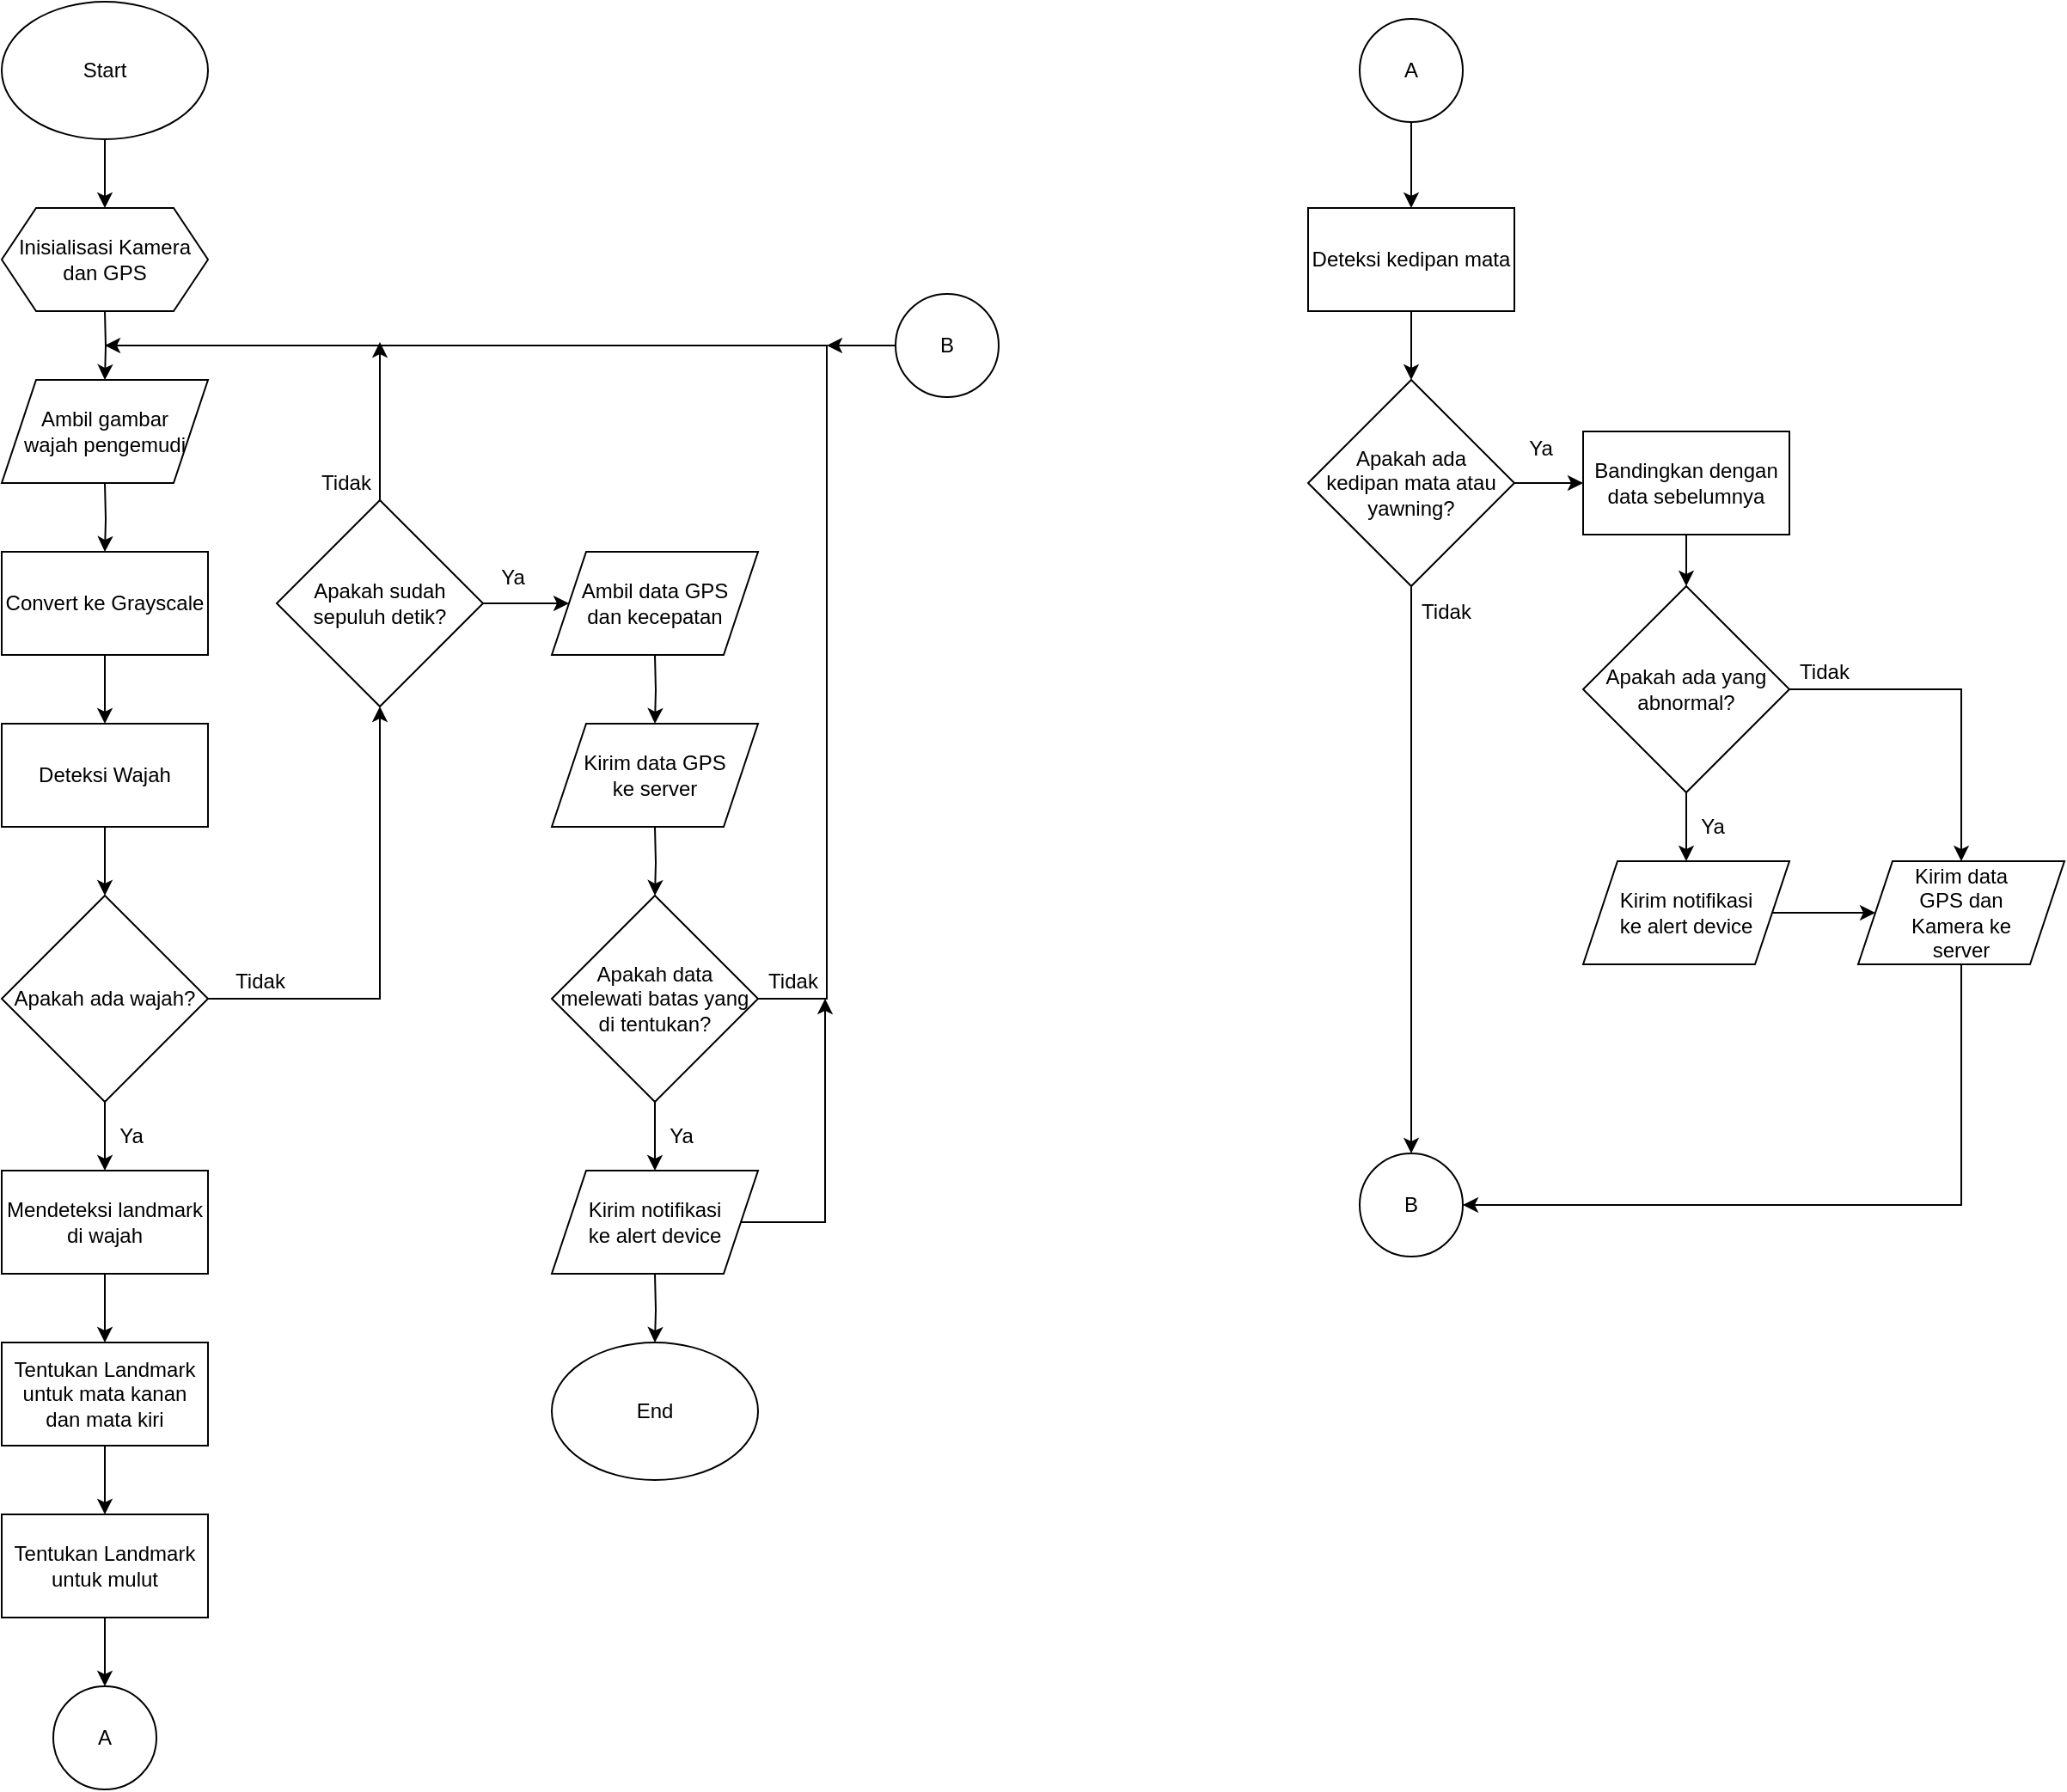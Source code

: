 <mxfile version="14.5.10" type="github">
  <diagram id="o2fH_WWDMF9li2Jf_rtt" name="Page-1">
    <mxGraphModel dx="2076" dy="1114" grid="1" gridSize="10" guides="1" tooltips="1" connect="1" arrows="1" fold="1" page="1" pageScale="1" pageWidth="850" pageHeight="1100" math="0" shadow="0">
      <root>
        <mxCell id="0" />
        <mxCell id="1" parent="0" />
        <mxCell id="26X6T3ZS9L2JQqSbIRwc-3" style="edgeStyle=orthogonalEdgeStyle;rounded=0;orthogonalLoop=1;jettySize=auto;html=1;exitX=0.5;exitY=1;exitDx=0;exitDy=0;startArrow=none;startFill=0;" edge="1" parent="1" source="26X6T3ZS9L2JQqSbIRwc-1">
          <mxGeometry relative="1" as="geometry">
            <mxPoint x="180" y="160" as="targetPoint" />
          </mxGeometry>
        </mxCell>
        <mxCell id="26X6T3ZS9L2JQqSbIRwc-1" value="Start" style="ellipse;whiteSpace=wrap;html=1;" vertex="1" parent="1">
          <mxGeometry x="120" y="40" width="120" height="80" as="geometry" />
        </mxCell>
        <mxCell id="26X6T3ZS9L2JQqSbIRwc-6" value="" style="edgeStyle=orthogonalEdgeStyle;rounded=0;orthogonalLoop=1;jettySize=auto;html=1;startArrow=none;startFill=0;" edge="1" parent="1">
          <mxGeometry relative="1" as="geometry">
            <mxPoint x="180" y="220" as="sourcePoint" />
            <mxPoint x="180" y="260" as="targetPoint" />
          </mxGeometry>
        </mxCell>
        <mxCell id="26X6T3ZS9L2JQqSbIRwc-8" value="" style="edgeStyle=orthogonalEdgeStyle;rounded=0;orthogonalLoop=1;jettySize=auto;html=1;startArrow=none;startFill=0;" edge="1" parent="1" target="26X6T3ZS9L2JQqSbIRwc-7">
          <mxGeometry relative="1" as="geometry">
            <mxPoint x="180" y="320" as="sourcePoint" />
          </mxGeometry>
        </mxCell>
        <mxCell id="26X6T3ZS9L2JQqSbIRwc-10" value="" style="edgeStyle=orthogonalEdgeStyle;rounded=0;orthogonalLoop=1;jettySize=auto;html=1;startArrow=none;startFill=0;" edge="1" parent="1" source="26X6T3ZS9L2JQqSbIRwc-7" target="26X6T3ZS9L2JQqSbIRwc-9">
          <mxGeometry relative="1" as="geometry" />
        </mxCell>
        <mxCell id="26X6T3ZS9L2JQqSbIRwc-7" value="Convert ke Grayscale" style="whiteSpace=wrap;html=1;rounded=0;" vertex="1" parent="1">
          <mxGeometry x="120" y="360" width="120" height="60" as="geometry" />
        </mxCell>
        <mxCell id="26X6T3ZS9L2JQqSbIRwc-13" style="edgeStyle=orthogonalEdgeStyle;rounded=0;orthogonalLoop=1;jettySize=auto;html=1;exitX=0.5;exitY=1;exitDx=0;exitDy=0;entryX=0.5;entryY=0;entryDx=0;entryDy=0;startArrow=none;startFill=0;" edge="1" parent="1" source="26X6T3ZS9L2JQqSbIRwc-9" target="26X6T3ZS9L2JQqSbIRwc-11">
          <mxGeometry relative="1" as="geometry" />
        </mxCell>
        <mxCell id="26X6T3ZS9L2JQqSbIRwc-9" value="Deteksi Wajah" style="whiteSpace=wrap;html=1;rounded=0;" vertex="1" parent="1">
          <mxGeometry x="120" y="460" width="120" height="60" as="geometry" />
        </mxCell>
        <mxCell id="26X6T3ZS9L2JQqSbIRwc-16" value="" style="edgeStyle=orthogonalEdgeStyle;rounded=0;orthogonalLoop=1;jettySize=auto;html=1;startArrow=none;startFill=0;" edge="1" parent="1" source="26X6T3ZS9L2JQqSbIRwc-11" target="26X6T3ZS9L2JQqSbIRwc-15">
          <mxGeometry relative="1" as="geometry" />
        </mxCell>
        <mxCell id="26X6T3ZS9L2JQqSbIRwc-26" style="edgeStyle=orthogonalEdgeStyle;rounded=0;orthogonalLoop=1;jettySize=auto;html=1;exitX=1;exitY=0.5;exitDx=0;exitDy=0;entryX=0.5;entryY=1;entryDx=0;entryDy=0;startArrow=none;startFill=0;" edge="1" parent="1" source="26X6T3ZS9L2JQqSbIRwc-11" target="26X6T3ZS9L2JQqSbIRwc-24">
          <mxGeometry relative="1" as="geometry" />
        </mxCell>
        <mxCell id="26X6T3ZS9L2JQqSbIRwc-11" value="Apakah ada wajah?" style="rhombus;whiteSpace=wrap;html=1;" vertex="1" parent="1">
          <mxGeometry x="120" y="560" width="120" height="120" as="geometry" />
        </mxCell>
        <mxCell id="26X6T3ZS9L2JQqSbIRwc-14" value="Tidak" style="text;html=1;align=center;verticalAlign=middle;resizable=0;points=[];autosize=1;strokeColor=none;" vertex="1" parent="1">
          <mxGeometry x="250" y="600" width="40" height="20" as="geometry" />
        </mxCell>
        <mxCell id="26X6T3ZS9L2JQqSbIRwc-18" value="" style="edgeStyle=orthogonalEdgeStyle;rounded=0;orthogonalLoop=1;jettySize=auto;html=1;startArrow=none;startFill=0;" edge="1" parent="1" source="26X6T3ZS9L2JQqSbIRwc-15" target="26X6T3ZS9L2JQqSbIRwc-17">
          <mxGeometry relative="1" as="geometry" />
        </mxCell>
        <mxCell id="26X6T3ZS9L2JQqSbIRwc-15" value="Mendeteksi landmark di wajah" style="whiteSpace=wrap;html=1;" vertex="1" parent="1">
          <mxGeometry x="120" y="720" width="120" height="60" as="geometry" />
        </mxCell>
        <mxCell id="26X6T3ZS9L2JQqSbIRwc-20" value="" style="edgeStyle=orthogonalEdgeStyle;rounded=0;orthogonalLoop=1;jettySize=auto;html=1;startArrow=none;startFill=0;" edge="1" parent="1" source="26X6T3ZS9L2JQqSbIRwc-17" target="26X6T3ZS9L2JQqSbIRwc-19">
          <mxGeometry relative="1" as="geometry" />
        </mxCell>
        <mxCell id="26X6T3ZS9L2JQqSbIRwc-17" value="Tentukan Landmark untuk mata kanan dan mata kiri" style="whiteSpace=wrap;html=1;" vertex="1" parent="1">
          <mxGeometry x="120" y="820" width="120" height="60" as="geometry" />
        </mxCell>
        <mxCell id="26X6T3ZS9L2JQqSbIRwc-22" value="" style="edgeStyle=orthogonalEdgeStyle;rounded=0;orthogonalLoop=1;jettySize=auto;html=1;startArrow=none;startFill=0;" edge="1" parent="1" source="26X6T3ZS9L2JQqSbIRwc-19" target="26X6T3ZS9L2JQqSbIRwc-21">
          <mxGeometry relative="1" as="geometry" />
        </mxCell>
        <mxCell id="26X6T3ZS9L2JQqSbIRwc-19" value="Tentukan Landmark untuk mulut" style="whiteSpace=wrap;html=1;" vertex="1" parent="1">
          <mxGeometry x="120" y="920" width="120" height="60" as="geometry" />
        </mxCell>
        <mxCell id="26X6T3ZS9L2JQqSbIRwc-21" value="A" style="ellipse;whiteSpace=wrap;html=1;" vertex="1" parent="1">
          <mxGeometry x="150" y="1020" width="60" height="60" as="geometry" />
        </mxCell>
        <mxCell id="26X6T3ZS9L2JQqSbIRwc-54" style="edgeStyle=orthogonalEdgeStyle;rounded=0;orthogonalLoop=1;jettySize=auto;html=1;exitX=0.5;exitY=1;exitDx=0;exitDy=0;entryX=0.5;entryY=0;entryDx=0;entryDy=0;startArrow=none;startFill=0;" edge="1" parent="1" source="26X6T3ZS9L2JQqSbIRwc-23" target="26X6T3ZS9L2JQqSbIRwc-53">
          <mxGeometry relative="1" as="geometry" />
        </mxCell>
        <mxCell id="26X6T3ZS9L2JQqSbIRwc-23" value="A" style="ellipse;whiteSpace=wrap;html=1;" vertex="1" parent="1">
          <mxGeometry x="910" y="50" width="60" height="60" as="geometry" />
        </mxCell>
        <mxCell id="26X6T3ZS9L2JQqSbIRwc-27" style="edgeStyle=orthogonalEdgeStyle;rounded=0;orthogonalLoop=1;jettySize=auto;html=1;exitX=0.5;exitY=0;exitDx=0;exitDy=0;startArrow=none;startFill=0;" edge="1" parent="1" source="26X6T3ZS9L2JQqSbIRwc-24">
          <mxGeometry relative="1" as="geometry">
            <mxPoint x="180" y="240" as="targetPoint" />
            <Array as="points">
              <mxPoint x="340" y="240" />
            </Array>
          </mxGeometry>
        </mxCell>
        <mxCell id="26X6T3ZS9L2JQqSbIRwc-30" style="edgeStyle=orthogonalEdgeStyle;rounded=0;orthogonalLoop=1;jettySize=auto;html=1;exitX=1;exitY=0.5;exitDx=0;exitDy=0;entryX=0;entryY=0.5;entryDx=0;entryDy=0;startArrow=none;startFill=0;" edge="1" parent="1" source="26X6T3ZS9L2JQqSbIRwc-24" target="26X6T3ZS9L2JQqSbIRwc-50">
          <mxGeometry relative="1" as="geometry">
            <mxPoint x="440" y="390" as="targetPoint" />
          </mxGeometry>
        </mxCell>
        <mxCell id="26X6T3ZS9L2JQqSbIRwc-24" value="&lt;div&gt;Apakah sudah&lt;/div&gt;&lt;div&gt; sepuluh detik?&lt;/div&gt;" style="rhombus;whiteSpace=wrap;html=1;" vertex="1" parent="1">
          <mxGeometry x="280" y="330" width="120" height="120" as="geometry" />
        </mxCell>
        <mxCell id="26X6T3ZS9L2JQqSbIRwc-28" value="Tidak" style="text;html=1;align=center;verticalAlign=middle;resizable=0;points=[];autosize=1;strokeColor=none;" vertex="1" parent="1">
          <mxGeometry x="300" y="310" width="40" height="20" as="geometry" />
        </mxCell>
        <mxCell id="26X6T3ZS9L2JQqSbIRwc-35" value="" style="edgeStyle=orthogonalEdgeStyle;rounded=0;orthogonalLoop=1;jettySize=auto;html=1;startArrow=none;startFill=0;" edge="1" parent="1">
          <mxGeometry relative="1" as="geometry">
            <mxPoint x="500" y="420" as="sourcePoint" />
            <mxPoint x="500" y="460" as="targetPoint" />
          </mxGeometry>
        </mxCell>
        <mxCell id="26X6T3ZS9L2JQqSbIRwc-31" value="Ya" style="text;html=1;align=center;verticalAlign=middle;resizable=0;points=[];autosize=1;strokeColor=none;" vertex="1" parent="1">
          <mxGeometry x="402" y="365" width="30" height="20" as="geometry" />
        </mxCell>
        <mxCell id="26X6T3ZS9L2JQqSbIRwc-33" value="Ya" style="text;html=1;align=center;verticalAlign=middle;resizable=0;points=[];autosize=1;strokeColor=none;" vertex="1" parent="1">
          <mxGeometry x="180" y="690" width="30" height="20" as="geometry" />
        </mxCell>
        <mxCell id="26X6T3ZS9L2JQqSbIRwc-39" value="" style="edgeStyle=orthogonalEdgeStyle;rounded=0;orthogonalLoop=1;jettySize=auto;html=1;startArrow=none;startFill=0;" edge="1" parent="1" target="26X6T3ZS9L2JQqSbIRwc-38">
          <mxGeometry relative="1" as="geometry">
            <mxPoint x="500" y="520" as="sourcePoint" />
          </mxGeometry>
        </mxCell>
        <mxCell id="26X6T3ZS9L2JQqSbIRwc-41" style="edgeStyle=orthogonalEdgeStyle;rounded=0;orthogonalLoop=1;jettySize=auto;html=1;exitX=0.5;exitY=1;exitDx=0;exitDy=0;entryX=0.5;entryY=0;entryDx=0;entryDy=0;startArrow=none;startFill=0;" edge="1" parent="1" source="26X6T3ZS9L2JQqSbIRwc-38">
          <mxGeometry relative="1" as="geometry">
            <mxPoint x="500" y="720" as="targetPoint" />
          </mxGeometry>
        </mxCell>
        <mxCell id="26X6T3ZS9L2JQqSbIRwc-43" style="edgeStyle=orthogonalEdgeStyle;rounded=0;orthogonalLoop=1;jettySize=auto;html=1;exitX=1;exitY=0.5;exitDx=0;exitDy=0;startArrow=none;startFill=0;" edge="1" parent="1" source="26X6T3ZS9L2JQqSbIRwc-38">
          <mxGeometry relative="1" as="geometry">
            <mxPoint x="340" y="238" as="targetPoint" />
            <Array as="points">
              <mxPoint x="600" y="620" />
              <mxPoint x="600" y="240" />
              <mxPoint x="340" y="240" />
            </Array>
          </mxGeometry>
        </mxCell>
        <mxCell id="26X6T3ZS9L2JQqSbIRwc-38" value="&lt;div&gt;Apakah data &lt;br&gt;&lt;/div&gt;&lt;div&gt;melewati batas yang di tentukan?&lt;/div&gt;" style="rhombus;whiteSpace=wrap;html=1;rounded=0;" vertex="1" parent="1">
          <mxGeometry x="440" y="560" width="120" height="120" as="geometry" />
        </mxCell>
        <mxCell id="26X6T3ZS9L2JQqSbIRwc-45" style="edgeStyle=orthogonalEdgeStyle;rounded=0;orthogonalLoop=1;jettySize=auto;html=1;exitX=1;exitY=0.5;exitDx=0;exitDy=0;entryX=0.975;entryY=1;entryDx=0;entryDy=0;entryPerimeter=0;startArrow=none;startFill=0;" edge="1" parent="1" source="26X6T3ZS9L2JQqSbIRwc-52" target="26X6T3ZS9L2JQqSbIRwc-44">
          <mxGeometry relative="1" as="geometry">
            <mxPoint x="560" y="750" as="sourcePoint" />
            <Array as="points">
              <mxPoint x="599" y="750" />
            </Array>
          </mxGeometry>
        </mxCell>
        <mxCell id="26X6T3ZS9L2JQqSbIRwc-47" style="edgeStyle=orthogonalEdgeStyle;rounded=0;orthogonalLoop=1;jettySize=auto;html=1;exitX=0.5;exitY=1;exitDx=0;exitDy=0;entryX=0.5;entryY=0;entryDx=0;entryDy=0;startArrow=none;startFill=0;" edge="1" parent="1" target="26X6T3ZS9L2JQqSbIRwc-46">
          <mxGeometry relative="1" as="geometry">
            <mxPoint x="500" y="780" as="sourcePoint" />
          </mxGeometry>
        </mxCell>
        <mxCell id="26X6T3ZS9L2JQqSbIRwc-42" value="Ya" style="text;html=1;align=center;verticalAlign=middle;resizable=0;points=[];autosize=1;strokeColor=none;" vertex="1" parent="1">
          <mxGeometry x="500" y="690" width="30" height="20" as="geometry" />
        </mxCell>
        <mxCell id="26X6T3ZS9L2JQqSbIRwc-44" value="Tidak" style="text;html=1;align=center;verticalAlign=middle;resizable=0;points=[];autosize=1;strokeColor=none;" vertex="1" parent="1">
          <mxGeometry x="560" y="600" width="40" height="20" as="geometry" />
        </mxCell>
        <mxCell id="26X6T3ZS9L2JQqSbIRwc-46" value="End" style="ellipse;whiteSpace=wrap;html=1;" vertex="1" parent="1">
          <mxGeometry x="440" y="820" width="120" height="80" as="geometry" />
        </mxCell>
        <mxCell id="26X6T3ZS9L2JQqSbIRwc-48" value="&lt;div&gt;Ambil gambar &lt;br&gt;&lt;/div&gt;&lt;div&gt;wajah pengemudi&lt;/div&gt;" style="shape=parallelogram;perimeter=parallelogramPerimeter;whiteSpace=wrap;html=1;fixedSize=1;" vertex="1" parent="1">
          <mxGeometry x="120" y="260" width="120" height="60" as="geometry" />
        </mxCell>
        <mxCell id="26X6T3ZS9L2JQqSbIRwc-49" value="Inisialisasi Kamera dan GPS" style="shape=hexagon;perimeter=hexagonPerimeter2;whiteSpace=wrap;html=1;fixedSize=1;" vertex="1" parent="1">
          <mxGeometry x="120" y="160" width="120" height="60" as="geometry" />
        </mxCell>
        <mxCell id="26X6T3ZS9L2JQqSbIRwc-50" value="&lt;div&gt;Ambil data GPS &lt;br&gt;&lt;/div&gt;&lt;div&gt;dan kecepatan&lt;/div&gt;" style="shape=parallelogram;perimeter=parallelogramPerimeter;whiteSpace=wrap;html=1;fixedSize=1;" vertex="1" parent="1">
          <mxGeometry x="440" y="360" width="120" height="60" as="geometry" />
        </mxCell>
        <mxCell id="26X6T3ZS9L2JQqSbIRwc-51" value="&lt;div&gt;Kirim data GPS&lt;br&gt;&lt;/div&gt;&lt;div&gt;ke server&lt;/div&gt;" style="shape=parallelogram;perimeter=parallelogramPerimeter;whiteSpace=wrap;html=1;fixedSize=1;" vertex="1" parent="1">
          <mxGeometry x="440" y="460" width="120" height="60" as="geometry" />
        </mxCell>
        <mxCell id="26X6T3ZS9L2JQqSbIRwc-52" value="&lt;div&gt;Kirim notifikasi &lt;br&gt;&lt;/div&gt;&lt;div&gt;ke alert device&lt;/div&gt;" style="shape=parallelogram;perimeter=parallelogramPerimeter;whiteSpace=wrap;html=1;fixedSize=1;" vertex="1" parent="1">
          <mxGeometry x="440" y="720" width="120" height="60" as="geometry" />
        </mxCell>
        <mxCell id="26X6T3ZS9L2JQqSbIRwc-56" style="edgeStyle=orthogonalEdgeStyle;rounded=0;orthogonalLoop=1;jettySize=auto;html=1;exitX=0.5;exitY=1;exitDx=0;exitDy=0;entryX=0.5;entryY=0;entryDx=0;entryDy=0;startArrow=none;startFill=0;" edge="1" parent="1" source="26X6T3ZS9L2JQqSbIRwc-53" target="26X6T3ZS9L2JQqSbIRwc-55">
          <mxGeometry relative="1" as="geometry" />
        </mxCell>
        <mxCell id="26X6T3ZS9L2JQqSbIRwc-53" value="Deteksi kedipan mata" style="rounded=0;whiteSpace=wrap;html=1;" vertex="1" parent="1">
          <mxGeometry x="880" y="160" width="120" height="60" as="geometry" />
        </mxCell>
        <mxCell id="26X6T3ZS9L2JQqSbIRwc-59" style="edgeStyle=orthogonalEdgeStyle;rounded=0;orthogonalLoop=1;jettySize=auto;html=1;exitX=1;exitY=0.5;exitDx=0;exitDy=0;entryX=0;entryY=0.5;entryDx=0;entryDy=0;startArrow=none;startFill=0;" edge="1" parent="1" source="26X6T3ZS9L2JQqSbIRwc-55" target="26X6T3ZS9L2JQqSbIRwc-57">
          <mxGeometry relative="1" as="geometry" />
        </mxCell>
        <mxCell id="26X6T3ZS9L2JQqSbIRwc-80" style="edgeStyle=orthogonalEdgeStyle;rounded=0;orthogonalLoop=1;jettySize=auto;html=1;exitX=0.5;exitY=1;exitDx=0;exitDy=0;entryX=0.5;entryY=0;entryDx=0;entryDy=0;startArrow=none;startFill=0;" edge="1" parent="1" source="26X6T3ZS9L2JQqSbIRwc-55" target="26X6T3ZS9L2JQqSbIRwc-79">
          <mxGeometry relative="1" as="geometry" />
        </mxCell>
        <mxCell id="26X6T3ZS9L2JQqSbIRwc-55" value="&lt;div&gt;Apakah ada &lt;br&gt;&lt;/div&gt;&lt;div&gt;kedipan mata atau yawning?&lt;br&gt;&lt;/div&gt;" style="rhombus;whiteSpace=wrap;html=1;" vertex="1" parent="1">
          <mxGeometry x="880" y="260" width="120" height="120" as="geometry" />
        </mxCell>
        <mxCell id="26X6T3ZS9L2JQqSbIRwc-60" style="edgeStyle=orthogonalEdgeStyle;rounded=0;orthogonalLoop=1;jettySize=auto;html=1;exitX=0.5;exitY=1;exitDx=0;exitDy=0;entryX=0.5;entryY=0;entryDx=0;entryDy=0;startArrow=none;startFill=0;" edge="1" parent="1" source="26X6T3ZS9L2JQqSbIRwc-57" target="26X6T3ZS9L2JQqSbIRwc-58">
          <mxGeometry relative="1" as="geometry" />
        </mxCell>
        <mxCell id="26X6T3ZS9L2JQqSbIRwc-57" value="Bandingkan dengan data sebelumnya" style="rounded=0;whiteSpace=wrap;html=1;" vertex="1" parent="1">
          <mxGeometry x="1040" y="290" width="120" height="60" as="geometry" />
        </mxCell>
        <mxCell id="26X6T3ZS9L2JQqSbIRwc-71" style="edgeStyle=orthogonalEdgeStyle;rounded=0;orthogonalLoop=1;jettySize=auto;html=1;exitX=0.5;exitY=1;exitDx=0;exitDy=0;entryX=0.5;entryY=0;entryDx=0;entryDy=0;startArrow=none;startFill=0;" edge="1" parent="1" source="26X6T3ZS9L2JQqSbIRwc-58" target="26X6T3ZS9L2JQqSbIRwc-70">
          <mxGeometry relative="1" as="geometry" />
        </mxCell>
        <mxCell id="26X6T3ZS9L2JQqSbIRwc-81" style="edgeStyle=orthogonalEdgeStyle;rounded=0;orthogonalLoop=1;jettySize=auto;html=1;exitX=1;exitY=0.5;exitDx=0;exitDy=0;startArrow=none;startFill=0;" edge="1" parent="1" source="26X6T3ZS9L2JQqSbIRwc-58" target="26X6T3ZS9L2JQqSbIRwc-67">
          <mxGeometry relative="1" as="geometry" />
        </mxCell>
        <mxCell id="26X6T3ZS9L2JQqSbIRwc-58" value="Apakah ada yang abnormal?" style="rhombus;whiteSpace=wrap;html=1;" vertex="1" parent="1">
          <mxGeometry x="1040" y="380" width="120" height="120" as="geometry" />
        </mxCell>
        <mxCell id="26X6T3ZS9L2JQqSbIRwc-63" style="edgeStyle=orthogonalEdgeStyle;rounded=0;orthogonalLoop=1;jettySize=auto;html=1;exitX=0;exitY=0.5;exitDx=0;exitDy=0;startArrow=none;startFill=0;" edge="1" parent="1" source="26X6T3ZS9L2JQqSbIRwc-61">
          <mxGeometry relative="1" as="geometry">
            <mxPoint x="600" y="240" as="targetPoint" />
          </mxGeometry>
        </mxCell>
        <mxCell id="26X6T3ZS9L2JQqSbIRwc-61" value="B" style="ellipse;whiteSpace=wrap;html=1;" vertex="1" parent="1">
          <mxGeometry x="640" y="210" width="60" height="60" as="geometry" />
        </mxCell>
        <mxCell id="26X6T3ZS9L2JQqSbIRwc-64" value="Tidak" style="text;html=1;align=center;verticalAlign=middle;resizable=0;points=[];autosize=1;strokeColor=none;" vertex="1" parent="1">
          <mxGeometry x="940" y="385" width="40" height="20" as="geometry" />
        </mxCell>
        <mxCell id="26X6T3ZS9L2JQqSbIRwc-65" value="Ya" style="text;html=1;align=center;verticalAlign=middle;resizable=0;points=[];autosize=1;strokeColor=none;" vertex="1" parent="1">
          <mxGeometry x="1000" y="290" width="30" height="20" as="geometry" />
        </mxCell>
        <mxCell id="26X6T3ZS9L2JQqSbIRwc-85" style="edgeStyle=orthogonalEdgeStyle;rounded=0;orthogonalLoop=1;jettySize=auto;html=1;exitX=0.5;exitY=1;exitDx=0;exitDy=0;entryX=1;entryY=0.5;entryDx=0;entryDy=0;startArrow=none;startFill=0;" edge="1" parent="1" source="26X6T3ZS9L2JQqSbIRwc-67" target="26X6T3ZS9L2JQqSbIRwc-79">
          <mxGeometry relative="1" as="geometry" />
        </mxCell>
        <mxCell id="26X6T3ZS9L2JQqSbIRwc-67" value="&lt;div&gt;Kirim data &lt;br&gt;&lt;/div&gt;&lt;div&gt;GPS dan &lt;br&gt;&lt;/div&gt;&lt;div&gt;Kamera ke &lt;br&gt;&lt;/div&gt;&lt;div&gt;server&lt;/div&gt;" style="shape=parallelogram;perimeter=parallelogramPerimeter;whiteSpace=wrap;html=1;fixedSize=1;" vertex="1" parent="1">
          <mxGeometry x="1200" y="540" width="120" height="60" as="geometry" />
        </mxCell>
        <mxCell id="26X6T3ZS9L2JQqSbIRwc-84" style="edgeStyle=orthogonalEdgeStyle;rounded=0;orthogonalLoop=1;jettySize=auto;html=1;exitX=1;exitY=0.5;exitDx=0;exitDy=0;entryX=0;entryY=0.5;entryDx=0;entryDy=0;startArrow=none;startFill=0;" edge="1" parent="1" source="26X6T3ZS9L2JQqSbIRwc-70" target="26X6T3ZS9L2JQqSbIRwc-67">
          <mxGeometry relative="1" as="geometry" />
        </mxCell>
        <mxCell id="26X6T3ZS9L2JQqSbIRwc-70" value="&lt;div&gt;Kirim notifikasi &lt;br&gt;&lt;/div&gt;&lt;div&gt;ke alert device&lt;/div&gt;" style="shape=parallelogram;perimeter=parallelogramPerimeter;whiteSpace=wrap;html=1;fixedSize=1;" vertex="1" parent="1">
          <mxGeometry x="1040" y="540" width="120" height="60" as="geometry" />
        </mxCell>
        <mxCell id="26X6T3ZS9L2JQqSbIRwc-79" value="B" style="ellipse;whiteSpace=wrap;html=1;" vertex="1" parent="1">
          <mxGeometry x="910" y="710" width="60" height="60" as="geometry" />
        </mxCell>
        <mxCell id="26X6T3ZS9L2JQqSbIRwc-82" value="Tidak" style="text;html=1;align=center;verticalAlign=middle;resizable=0;points=[];autosize=1;strokeColor=none;" vertex="1" parent="1">
          <mxGeometry x="1160" y="420" width="40" height="20" as="geometry" />
        </mxCell>
        <mxCell id="26X6T3ZS9L2JQqSbIRwc-83" value="Ya" style="text;html=1;align=center;verticalAlign=middle;resizable=0;points=[];autosize=1;strokeColor=none;" vertex="1" parent="1">
          <mxGeometry x="1100" y="510" width="30" height="20" as="geometry" />
        </mxCell>
      </root>
    </mxGraphModel>
  </diagram>
</mxfile>
